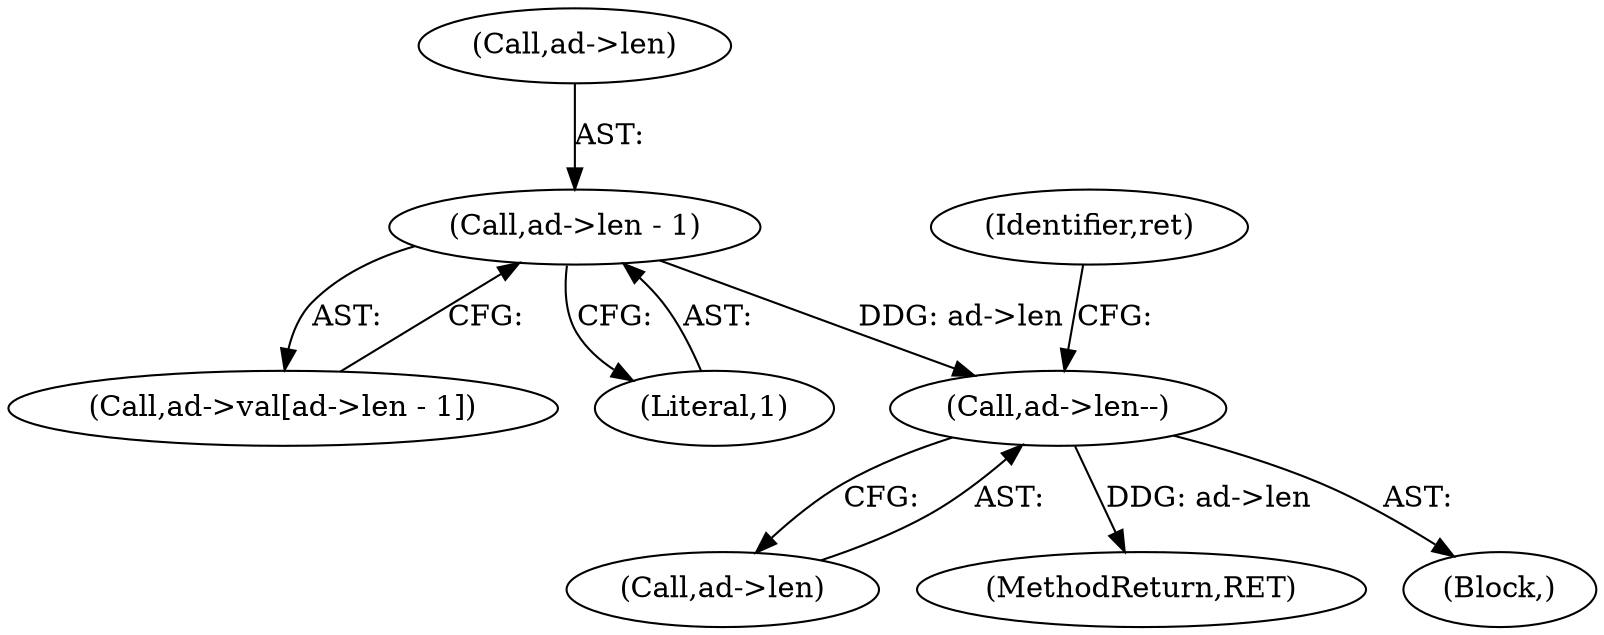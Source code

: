digraph "0_heimdal_b1e699103f08d6a0ca46a122193c9da65f6cf837_1@pointer" {
"1000777" [label="(Call,ad->len--)"];
"1000772" [label="(Call,ad->len - 1)"];
"1000778" [label="(Call,ad->len)"];
"1001122" [label="(MethodReturn,RET)"];
"1000773" [label="(Call,ad->len)"];
"1000777" [label="(Call,ad->len--)"];
"1000768" [label="(Call,ad->val[ad->len - 1])"];
"1000772" [label="(Call,ad->len - 1)"];
"1000776" [label="(Literal,1)"];
"1000782" [label="(Identifier,ret)"];
"1000759" [label="(Block,)"];
"1000777" -> "1000759"  [label="AST: "];
"1000777" -> "1000778"  [label="CFG: "];
"1000778" -> "1000777"  [label="AST: "];
"1000782" -> "1000777"  [label="CFG: "];
"1000777" -> "1001122"  [label="DDG: ad->len"];
"1000772" -> "1000777"  [label="DDG: ad->len"];
"1000772" -> "1000768"  [label="AST: "];
"1000772" -> "1000776"  [label="CFG: "];
"1000773" -> "1000772"  [label="AST: "];
"1000776" -> "1000772"  [label="AST: "];
"1000768" -> "1000772"  [label="CFG: "];
}
